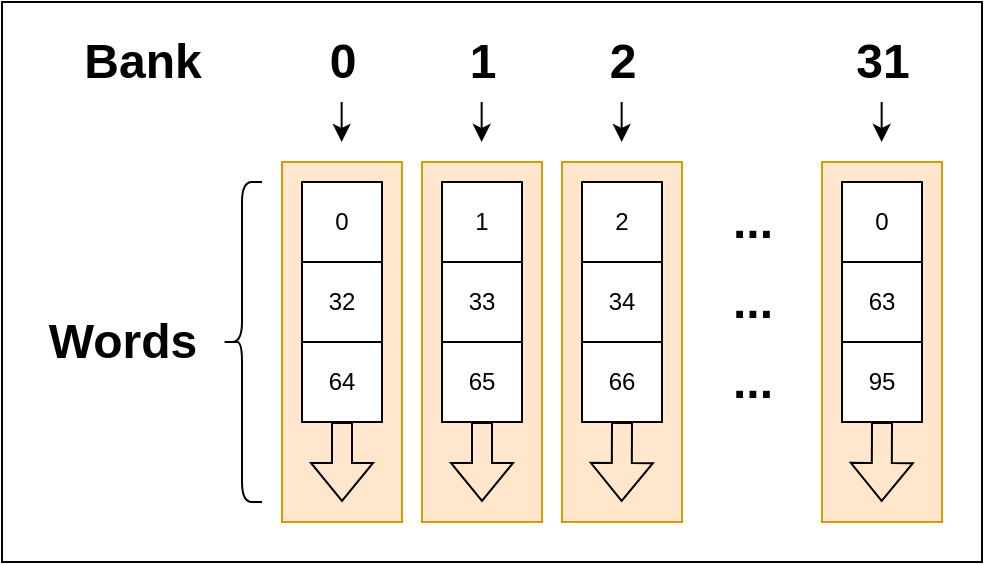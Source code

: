 <mxfile version="25.0.3">
  <diagram name="Página-1" id="oqMxrNgiflbLZg95w_QN">
    <mxGraphModel dx="275" dy="544" grid="1" gridSize="10" guides="1" tooltips="1" connect="1" arrows="1" fold="1" page="1" pageScale="1" pageWidth="827" pageHeight="1169" math="0" shadow="0">
      <root>
        <mxCell id="0" />
        <mxCell id="1" parent="0" />
        <mxCell id="rNyy5rEElPeE8Sbauig2-41" value="" style="rounded=0;whiteSpace=wrap;html=1;" vertex="1" parent="1">
          <mxGeometry x="50" y="390" width="490" height="280" as="geometry" />
        </mxCell>
        <mxCell id="rNyy5rEElPeE8Sbauig2-11" value="" style="rounded=0;whiteSpace=wrap;html=1;fillColor=#ffe6cc;strokeColor=#d79b00;" vertex="1" parent="1">
          <mxGeometry x="190" y="470" width="60" height="180" as="geometry" />
        </mxCell>
        <mxCell id="rNyy5rEElPeE8Sbauig2-1" value="0" style="rounded=0;whiteSpace=wrap;html=1;" vertex="1" parent="1">
          <mxGeometry x="200" y="480" width="40" height="40" as="geometry" />
        </mxCell>
        <mxCell id="rNyy5rEElPeE8Sbauig2-2" value="32" style="rounded=0;whiteSpace=wrap;html=1;" vertex="1" parent="1">
          <mxGeometry x="200" y="520" width="40" height="40" as="geometry" />
        </mxCell>
        <mxCell id="rNyy5rEElPeE8Sbauig2-3" value="64" style="rounded=0;whiteSpace=wrap;html=1;" vertex="1" parent="1">
          <mxGeometry x="200" y="560" width="40" height="40" as="geometry" />
        </mxCell>
        <mxCell id="rNyy5rEElPeE8Sbauig2-4" value="..." style="text;strokeColor=none;fillColor=none;html=1;fontSize=24;fontStyle=1;verticalAlign=middle;align=center;" vertex="1" parent="1">
          <mxGeometry x="400" y="480" width="50" height="40" as="geometry" />
        </mxCell>
        <mxCell id="rNyy5rEElPeE8Sbauig2-12" value="" style="shape=flexArrow;endArrow=classic;html=1;rounded=0;" edge="1" parent="1">
          <mxGeometry width="50" height="50" relative="1" as="geometry">
            <mxPoint x="220" y="600" as="sourcePoint" />
            <mxPoint x="220" y="640" as="targetPoint" />
          </mxGeometry>
        </mxCell>
        <mxCell id="rNyy5rEElPeE8Sbauig2-13" value="" style="endArrow=classic;html=1;rounded=0;" edge="1" parent="1">
          <mxGeometry width="50" height="50" relative="1" as="geometry">
            <mxPoint x="219.83" y="440" as="sourcePoint" />
            <mxPoint x="219.83" y="460" as="targetPoint" />
          </mxGeometry>
        </mxCell>
        <mxCell id="rNyy5rEElPeE8Sbauig2-14" value="0" style="text;strokeColor=none;fillColor=none;html=1;fontSize=24;fontStyle=1;verticalAlign=middle;align=center;" vertex="1" parent="1">
          <mxGeometry x="200" y="400" width="40" height="40" as="geometry" />
        </mxCell>
        <mxCell id="rNyy5rEElPeE8Sbauig2-15" value="Bank" style="text;strokeColor=none;fillColor=none;html=1;fontSize=24;fontStyle=1;verticalAlign=middle;align=center;" vertex="1" parent="1">
          <mxGeometry x="80" y="400" width="80" height="40" as="geometry" />
        </mxCell>
        <mxCell id="rNyy5rEElPeE8Sbauig2-16" value="" style="rounded=0;whiteSpace=wrap;html=1;fillColor=#ffe6cc;strokeColor=#d79b00;" vertex="1" parent="1">
          <mxGeometry x="260" y="470" width="60" height="180" as="geometry" />
        </mxCell>
        <mxCell id="rNyy5rEElPeE8Sbauig2-17" value="1" style="rounded=0;whiteSpace=wrap;html=1;" vertex="1" parent="1">
          <mxGeometry x="270" y="480" width="40" height="40" as="geometry" />
        </mxCell>
        <mxCell id="rNyy5rEElPeE8Sbauig2-18" value="33" style="rounded=0;whiteSpace=wrap;html=1;" vertex="1" parent="1">
          <mxGeometry x="270" y="520" width="40" height="40" as="geometry" />
        </mxCell>
        <mxCell id="rNyy5rEElPeE8Sbauig2-19" value="65" style="rounded=0;whiteSpace=wrap;html=1;" vertex="1" parent="1">
          <mxGeometry x="270" y="560" width="40" height="40" as="geometry" />
        </mxCell>
        <mxCell id="rNyy5rEElPeE8Sbauig2-20" value="" style="shape=flexArrow;endArrow=classic;html=1;rounded=0;" edge="1" parent="1">
          <mxGeometry width="50" height="50" relative="1" as="geometry">
            <mxPoint x="290" y="600" as="sourcePoint" />
            <mxPoint x="290" y="640" as="targetPoint" />
          </mxGeometry>
        </mxCell>
        <mxCell id="rNyy5rEElPeE8Sbauig2-21" value="" style="endArrow=classic;html=1;rounded=0;" edge="1" parent="1">
          <mxGeometry width="50" height="50" relative="1" as="geometry">
            <mxPoint x="289.83" y="440" as="sourcePoint" />
            <mxPoint x="289.83" y="460" as="targetPoint" />
          </mxGeometry>
        </mxCell>
        <mxCell id="rNyy5rEElPeE8Sbauig2-22" value="1" style="text;strokeColor=none;fillColor=none;html=1;fontSize=24;fontStyle=1;verticalAlign=middle;align=center;" vertex="1" parent="1">
          <mxGeometry x="270" y="400" width="40" height="40" as="geometry" />
        </mxCell>
        <mxCell id="rNyy5rEElPeE8Sbauig2-23" value="" style="rounded=0;whiteSpace=wrap;html=1;fillColor=#ffe6cc;strokeColor=#d79b00;" vertex="1" parent="1">
          <mxGeometry x="460" y="470" width="60" height="180" as="geometry" />
        </mxCell>
        <mxCell id="rNyy5rEElPeE8Sbauig2-24" value="0" style="rounded=0;whiteSpace=wrap;html=1;" vertex="1" parent="1">
          <mxGeometry x="470" y="480" width="40" height="40" as="geometry" />
        </mxCell>
        <mxCell id="rNyy5rEElPeE8Sbauig2-25" value="63" style="rounded=0;whiteSpace=wrap;html=1;" vertex="1" parent="1">
          <mxGeometry x="470" y="520" width="40" height="40" as="geometry" />
        </mxCell>
        <mxCell id="rNyy5rEElPeE8Sbauig2-26" value="95" style="rounded=0;whiteSpace=wrap;html=1;" vertex="1" parent="1">
          <mxGeometry x="470" y="560" width="40" height="40" as="geometry" />
        </mxCell>
        <mxCell id="rNyy5rEElPeE8Sbauig2-27" value="" style="shape=flexArrow;endArrow=classic;html=1;rounded=0;exitX=0.5;exitY=1;exitDx=0;exitDy=0;" edge="1" parent="1" source="rNyy5rEElPeE8Sbauig2-26">
          <mxGeometry width="50" height="50" relative="1" as="geometry">
            <mxPoint x="490" y="610" as="sourcePoint" />
            <mxPoint x="489.83" y="640" as="targetPoint" />
          </mxGeometry>
        </mxCell>
        <mxCell id="rNyy5rEElPeE8Sbauig2-28" value="" style="endArrow=classic;html=1;rounded=0;" edge="1" parent="1">
          <mxGeometry width="50" height="50" relative="1" as="geometry">
            <mxPoint x="489.83" y="440" as="sourcePoint" />
            <mxPoint x="489.83" y="460" as="targetPoint" />
          </mxGeometry>
        </mxCell>
        <mxCell id="rNyy5rEElPeE8Sbauig2-29" value="31" style="text;strokeColor=none;fillColor=none;html=1;fontSize=24;fontStyle=1;verticalAlign=middle;align=center;" vertex="1" parent="1">
          <mxGeometry x="470" y="400" width="40" height="40" as="geometry" />
        </mxCell>
        <mxCell id="rNyy5rEElPeE8Sbauig2-30" value="..." style="text;strokeColor=none;fillColor=none;html=1;fontSize=24;fontStyle=1;verticalAlign=middle;align=center;" vertex="1" parent="1">
          <mxGeometry x="400" y="520" width="50" height="40" as="geometry" />
        </mxCell>
        <mxCell id="rNyy5rEElPeE8Sbauig2-31" value="..." style="text;strokeColor=none;fillColor=none;html=1;fontSize=24;fontStyle=1;verticalAlign=middle;align=center;" vertex="1" parent="1">
          <mxGeometry x="400" y="560" width="50" height="40" as="geometry" />
        </mxCell>
        <mxCell id="rNyy5rEElPeE8Sbauig2-32" value="" style="rounded=0;whiteSpace=wrap;html=1;fillColor=#ffe6cc;strokeColor=#d79b00;" vertex="1" parent="1">
          <mxGeometry x="330" y="470" width="60" height="180" as="geometry" />
        </mxCell>
        <mxCell id="rNyy5rEElPeE8Sbauig2-33" value="2" style="rounded=0;whiteSpace=wrap;html=1;" vertex="1" parent="1">
          <mxGeometry x="340" y="480" width="40" height="40" as="geometry" />
        </mxCell>
        <mxCell id="rNyy5rEElPeE8Sbauig2-34" value="34" style="rounded=0;whiteSpace=wrap;html=1;" vertex="1" parent="1">
          <mxGeometry x="340" y="520" width="40" height="40" as="geometry" />
        </mxCell>
        <mxCell id="rNyy5rEElPeE8Sbauig2-35" value="66" style="rounded=0;whiteSpace=wrap;html=1;" vertex="1" parent="1">
          <mxGeometry x="340" y="560" width="40" height="40" as="geometry" />
        </mxCell>
        <mxCell id="rNyy5rEElPeE8Sbauig2-36" value="" style="shape=flexArrow;endArrow=classic;html=1;rounded=0;exitX=0.5;exitY=1;exitDx=0;exitDy=0;" edge="1" parent="1" source="rNyy5rEElPeE8Sbauig2-35">
          <mxGeometry width="50" height="50" relative="1" as="geometry">
            <mxPoint x="360" y="610" as="sourcePoint" />
            <mxPoint x="359.83" y="640" as="targetPoint" />
          </mxGeometry>
        </mxCell>
        <mxCell id="rNyy5rEElPeE8Sbauig2-37" value="" style="endArrow=classic;html=1;rounded=0;" edge="1" parent="1">
          <mxGeometry width="50" height="50" relative="1" as="geometry">
            <mxPoint x="359.83" y="440" as="sourcePoint" />
            <mxPoint x="359.83" y="460" as="targetPoint" />
          </mxGeometry>
        </mxCell>
        <mxCell id="rNyy5rEElPeE8Sbauig2-38" value="2" style="text;strokeColor=none;fillColor=none;html=1;fontSize=24;fontStyle=1;verticalAlign=middle;align=center;" vertex="1" parent="1">
          <mxGeometry x="340" y="400" width="40" height="40" as="geometry" />
        </mxCell>
        <mxCell id="rNyy5rEElPeE8Sbauig2-39" value="Words" style="text;strokeColor=none;fillColor=none;html=1;fontSize=24;fontStyle=1;verticalAlign=middle;align=center;" vertex="1" parent="1">
          <mxGeometry x="70" y="540" width="80" height="40" as="geometry" />
        </mxCell>
        <mxCell id="rNyy5rEElPeE8Sbauig2-40" value="" style="shape=curlyBracket;whiteSpace=wrap;html=1;rounded=1;labelPosition=left;verticalLabelPosition=middle;align=right;verticalAlign=middle;" vertex="1" parent="1">
          <mxGeometry x="160" y="480" width="20" height="160" as="geometry" />
        </mxCell>
      </root>
    </mxGraphModel>
  </diagram>
</mxfile>
